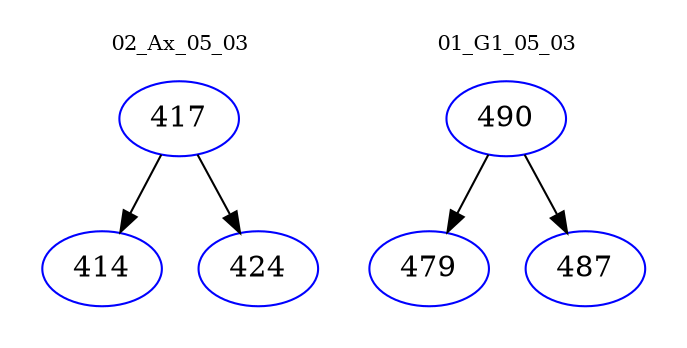 digraph{
subgraph cluster_0 {
color = white
label = "02_Ax_05_03";
fontsize=10;
T0_417 [label="417", color="blue"]
T0_417 -> T0_414 [color="black"]
T0_414 [label="414", color="blue"]
T0_417 -> T0_424 [color="black"]
T0_424 [label="424", color="blue"]
}
subgraph cluster_1 {
color = white
label = "01_G1_05_03";
fontsize=10;
T1_490 [label="490", color="blue"]
T1_490 -> T1_479 [color="black"]
T1_479 [label="479", color="blue"]
T1_490 -> T1_487 [color="black"]
T1_487 [label="487", color="blue"]
}
}
